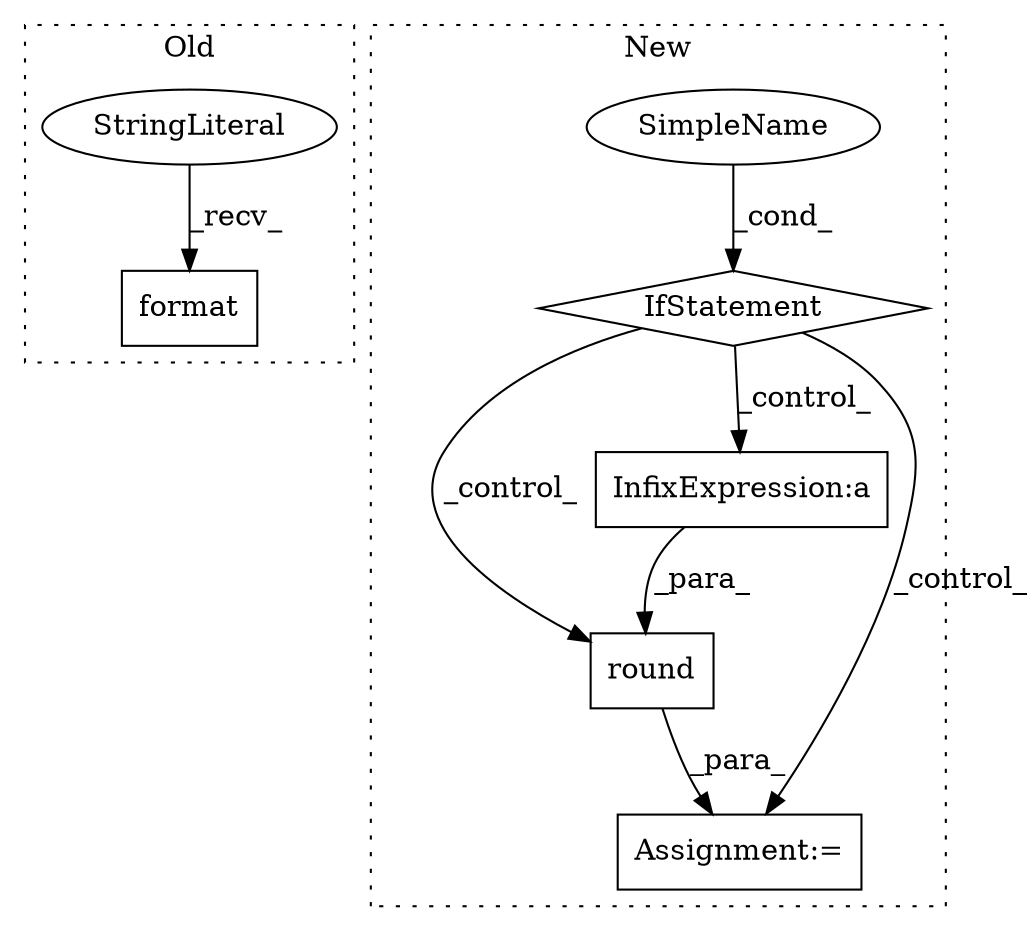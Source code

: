 digraph G {
subgraph cluster0 {
1 [label="format" a="32" s="6053,6189" l="7,1" shape="box"];
3 [label="StringLiteral" a="45" s="6031" l="21" shape="ellipse"];
label = "Old";
style="dotted";
}
subgraph cluster1 {
2 [label="round" a="32" s="7878,7914" l="6,1" shape="box"];
4 [label="IfStatement" a="25" s="7501,7527" l="4,2" shape="diamond"];
5 [label="SimpleName" a="42" s="" l="" shape="ellipse"];
6 [label="InfixExpression:a" a="27" s="7895" l="3" shape="box"];
7 [label="Assignment:=" a="7" s="7876" l="2" shape="box"];
label = "New";
style="dotted";
}
2 -> 7 [label="_para_"];
3 -> 1 [label="_recv_"];
4 -> 2 [label="_control_"];
4 -> 6 [label="_control_"];
4 -> 7 [label="_control_"];
5 -> 4 [label="_cond_"];
6 -> 2 [label="_para_"];
}